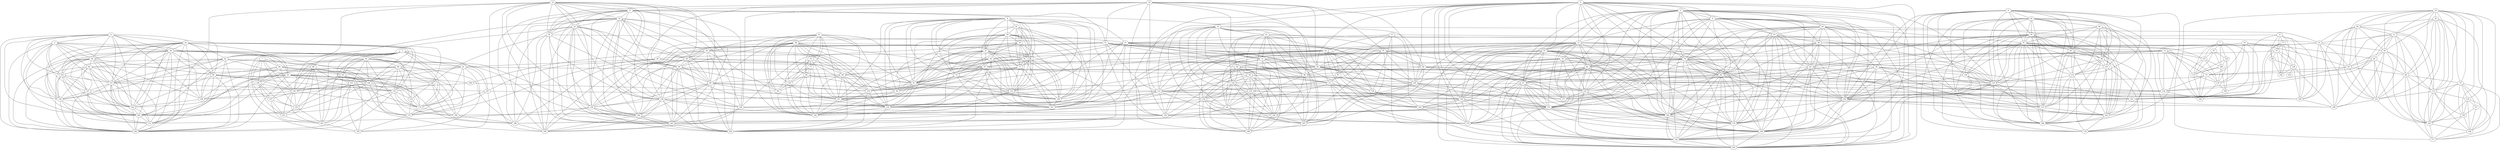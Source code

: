 graph G {
  0;
  1;
  2;
  3;
  4;
  5;
  6;
  7;
  8;
  9;
  10;
  11;
  12;
  13;
  14;
  15;
  16;
  17;
  18;
  19;
  20;
  21;
  22;
  23;
  24;
  25;
  26;
  27;
  28;
  29;
  30;
  31;
  32;
  33;
  34;
  35;
  36;
  37;
  38;
  39;
  40;
  41;
  42;
  43;
  44;
  45;
  46;
  47;
  48;
  49;
  50;
  51;
  52;
  53;
  54;
  55;
  56;
  57;
  58;
  59;
  60;
  61;
  62;
  63;
  64;
  65;
  66;
  67;
  68;
  69;
  70;
  71;
  72;
  73;
  74;
  75;
  76;
  77;
  78;
  79;
  80;
  81;
  82;
  83;
  84;
  85;
  86;
  87;
  88;
  89;
  90;
  91;
  92;
  93;
  94;
  95;
  96;
  97;
  98;
  99;
  100;
  101;
  102;
  103;
  104;
  105;
  106;
  107;
  108;
  109;
  110;
  111;
  112;
  113;
  114;
  115;
  116;
  117;
  118;
  119;
  120;
  121;
  122;
  123;
  124;
  125;
  126;
  127;
  128;
  129;
  130;
  131;
  132;
  133;
  134;
  135;
  136;
  137;
  138;
  139;
  140;
  141;
  142;
  143;
  144;
  145;
  146;
  147;
  148;
  149;
  150;
  151;
  152;
  153;
  154;
  155;
  156;
  157;
  158;
  159;
  160;
  161;
  162;
  163;
  164;
  165;
  166;
  167;
  168;
  169;
  170;
  171;
  172;
  173;
  174;
  175;
  176;
  177;
  178;
  179;
  180;
  181;
  182;
  183;
  184;
  185;
  186;
  187;
  188;
  189;
  190;
  191;
  192;
  193;
  194;
  195;
  196;
  197;
  198;
  199;
   0 -- 3;
   0 -- 24;
   0 -- 36;
   0 -- 56;
   0 -- 80;
   0 -- 103;
   0 -- 115;
   0 -- 136;
   0 -- 138;
   0 -- 142;
   0 -- 160;
   0 -- 182;
   1 -- 64;
   1 -- 88;
   1 -- 102;
   1 -- 104;
   1 -- 137;
   1 -- 138;
   1 -- 152;
   1 -- 161;
   2 -- 30;
   2 -- 61;
   2 -- 88;
   2 -- 92;
   2 -- 101;
   2 -- 104;
   2 -- 167;
   2 -- 174;
   2 -- 175;
   2 -- 183;
   2 -- 185;
   3 -- 36;
   3 -- 56;
   3 -- 62;
   3 -- 80;
   3 -- 103;
   3 -- 115;
   3 -- 127;
   3 -- 136;
   3 -- 142;
   3 -- 160;
   3 -- 182;
   4 -- 5;
   4 -- 6;
   4 -- 12;
   4 -- 27;
   4 -- 76;
   4 -- 82;
   4 -- 84;
   4 -- 93;
   4 -- 97;
   4 -- 105;
   4 -- 112;
   4 -- 124;
   4 -- 125;
   4 -- 151;
   4 -- 154;
   4 -- 162;
   4 -- 178;
   4 -- 179;
   4 -- 188;
   4 -- 193;
   5 -- 6;
   5 -- 12;
   5 -- 26;
   5 -- 27;
   5 -- 53;
   5 -- 76;
   5 -- 82;
   5 -- 83;
   5 -- 84;
   5 -- 97;
   5 -- 125;
   5 -- 135;
   5 -- 150;
   5 -- 151;
   5 -- 162;
   5 -- 178;
   5 -- 188;
   5 -- 191;
   5 -- 193;
   6 -- 12;
   6 -- 26;
   6 -- 53;
   6 -- 66;
   6 -- 76;
   6 -- 82;
   6 -- 83;
   6 -- 84;
   6 -- 125;
   6 -- 150;
   6 -- 151;
   6 -- 162;
   6 -- 178;
   6 -- 188;
   6 -- 193;
   7 -- 57;
   7 -- 118;
   7 -- 123;
   7 -- 166;
   7 -- 172;
   7 -- 176;
   7 -- 184;
   8 -- 20;
   8 -- 29;
   8 -- 35;
   8 -- 41;
   8 -- 43;
   8 -- 47;
   8 -- 52;
   8 -- 67;
   8 -- 71;
   8 -- 74;
   8 -- 91;
   8 -- 94;
   8 -- 131;
   8 -- 139;
   8 -- 147;
   8 -- 159;
   8 -- 187;
   9 -- 44;
   9 -- 50;
   9 -- 81;
   9 -- 85;
   9 -- 95;
   9 -- 96;
   9 -- 114;
   9 -- 129;
   9 -- 135;
   9 -- 144;
   9 -- 150;
   9 -- 157;
   9 -- 163;
   9 -- 168;
   10 -- 25;
   10 -- 28;
   10 -- 31;
   10 -- 40;
   10 -- 68;
   10 -- 75;
   10 -- 113;
   10 -- 116;
   10 -- 121;
   10 -- 130;
   10 -- 143;
   10 -- 149;
   10 -- 171;
   11 -- 15;
   11 -- 37;
   11 -- 38;
   11 -- 108;
   11 -- 134;
   11 -- 146;
   11 -- 169;
   11 -- 195;
   12 -- 27;
   12 -- 78;
   12 -- 82;
   12 -- 84;
   12 -- 93;
   12 -- 97;
   12 -- 105;
   12 -- 112;
   12 -- 124;
   12 -- 125;
   12 -- 151;
   12 -- 154;
   12 -- 162;
   12 -- 177;
   12 -- 178;
   12 -- 188;
   12 -- 193;
   13 -- 41;
   13 -- 42;
   13 -- 87;
   13 -- 95;
   13 -- 119;
   13 -- 164;
   13 -- 191;
   14 -- 17;
   14 -- 18;
   14 -- 23;
   14 -- 34;
   14 -- 45;
   14 -- 58;
   14 -- 69;
   14 -- 99;
   14 -- 128;
   14 -- 156;
   14 -- 158;
   14 -- 165;
   14 -- 173;
   14 -- 199;
   15 -- 37;
   15 -- 108;
   15 -- 134;
   15 -- 146;
   15 -- 169;
   15 -- 195;
   16 -- 17;
   16 -- 34;
   16 -- 51;
   16 -- 55;
   16 -- 72;
   16 -- 93;
   16 -- 98;
   16 -- 105;
   16 -- 112;
   16 -- 128;
   16 -- 148;
   16 -- 154;
   17 -- 18;
   17 -- 23;
   17 -- 34;
   17 -- 51;
   17 -- 93;
   17 -- 128;
   17 -- 148;
   17 -- 156;
   17 -- 158;
   17 -- 165;
   17 -- 186;
   17 -- 199;
   18 -- 23;
   18 -- 34;
   18 -- 45;
   18 -- 54;
   18 -- 58;
   18 -- 69;
   18 -- 99;
   18 -- 128;
   18 -- 148;
   18 -- 156;
   18 -- 158;
   18 -- 165;
   18 -- 194;
   18 -- 199;
   19 -- 22;
   19 -- 33;
   19 -- 39;
   19 -- 72;
   19 -- 90;
   19 -- 98;
   19 -- 120;
   19 -- 122;
   19 -- 140;
   19 -- 141;
   19 -- 196;
   19 -- 197;
   19 -- 198;
   20 -- 29;
   20 -- 35;
   20 -- 47;
   20 -- 52;
   20 -- 71;
   20 -- 74;
   20 -- 131;
   20 -- 139;
   20 -- 187;
   21 -- 48;
   21 -- 54;
   21 -- 70;
   21 -- 77;
   21 -- 86;
   21 -- 89;
   21 -- 91;
   21 -- 145;
   21 -- 147;
   21 -- 159;
   21 -- 181;
   21 -- 192;
   22 -- 33;
   22 -- 39;
   22 -- 55;
   22 -- 72;
   22 -- 90;
   22 -- 98;
   22 -- 120;
   22 -- 122;
   22 -- 196;
   22 -- 197;
   22 -- 198;
   23 -- 34;
   23 -- 45;
   23 -- 58;
   23 -- 69;
   23 -- 99;
   23 -- 128;
   23 -- 148;
   23 -- 156;
   23 -- 158;
   23 -- 165;
   23 -- 186;
   23 -- 199;
   24 -- 36;
   24 -- 45;
   24 -- 56;
   24 -- 60;
   24 -- 63;
   24 -- 80;
   24 -- 100;
   24 -- 103;
   24 -- 106;
   24 -- 115;
   24 -- 132;
   24 -- 136;
   24 -- 142;
   24 -- 160;
   24 -- 173;
   24 -- 182;
   25 -- 28;
   25 -- 31;
   25 -- 40;
   25 -- 68;
   25 -- 75;
   25 -- 113;
   25 -- 121;
   25 -- 143;
   25 -- 149;
   26 -- 53;
   26 -- 66;
   26 -- 76;
   26 -- 81;
   26 -- 83;
   26 -- 84;
   26 -- 135;
   26 -- 150;
   26 -- 162;
   26 -- 163;
   26 -- 178;
   26 -- 188;
   26 -- 193;
   27 -- 76;
   27 -- 82;
   27 -- 84;
   27 -- 97;
   27 -- 112;
   27 -- 124;
   27 -- 125;
   27 -- 151;
   27 -- 154;
   27 -- 162;
   27 -- 178;
   27 -- 179;
   27 -- 188;
   27 -- 191;
   27 -- 193;
   28 -- 31;
   28 -- 33;
   28 -- 40;
   28 -- 65;
   28 -- 113;
   28 -- 121;
   28 -- 169;
   28 -- 190;
   29 -- 35;
   29 -- 41;
   29 -- 43;
   29 -- 47;
   29 -- 52;
   29 -- 67;
   29 -- 71;
   29 -- 74;
   29 -- 91;
   29 -- 131;
   29 -- 139;
   29 -- 159;
   29 -- 187;
   30 -- 61;
   30 -- 64;
   30 -- 92;
   30 -- 100;
   30 -- 101;
   30 -- 104;
   30 -- 133;
   30 -- 174;
   30 -- 175;
   30 -- 183;
   31 -- 33;
   31 -- 40;
   31 -- 46;
   31 -- 65;
   31 -- 68;
   31 -- 113;
   31 -- 121;
   31 -- 143;
   31 -- 190;
   32 -- 46;
   32 -- 65;
   32 -- 73;
   32 -- 79;
   32 -- 126;
   32 -- 176;
   32 -- 189;
   33 -- 39;
   33 -- 40;
   33 -- 65;
   33 -- 121;
   33 -- 122;
   33 -- 169;
   33 -- 190;
   33 -- 197;
   34 -- 51;
   34 -- 106;
   34 -- 128;
   34 -- 148;
   34 -- 165;
   34 -- 186;
   34 -- 199;
   35 -- 47;
   35 -- 52;
   35 -- 71;
   35 -- 74;
   35 -- 91;
   35 -- 94;
   35 -- 131;
   35 -- 139;
   36 -- 56;
   36 -- 60;
   36 -- 63;
   36 -- 64;
   36 -- 80;
   36 -- 100;
   36 -- 103;
   36 -- 115;
   36 -- 132;
   36 -- 136;
   36 -- 138;
   36 -- 142;
   36 -- 160;
   36 -- 182;
   37 -- 38;
   37 -- 108;
   37 -- 134;
   37 -- 146;
   37 -- 169;
   37 -- 195;
   38 -- 59;
   38 -- 61;
   38 -- 167;
   38 -- 175;
   38 -- 195;
   39 -- 59;
   39 -- 120;
   39 -- 122;
   39 -- 140;
   39 -- 141;
   39 -- 169;
   39 -- 190;
   39 -- 196;
   39 -- 197;
   39 -- 198;
   40 -- 46;
   40 -- 65;
   40 -- 68;
   40 -- 113;
   40 -- 121;
   40 -- 143;
   40 -- 190;
   41 -- 42;
   41 -- 43;
   41 -- 67;
   41 -- 87;
   41 -- 111;
   41 -- 119;
   41 -- 131;
   41 -- 139;
   41 -- 159;
   41 -- 164;
   41 -- 187;
   42 -- 43;
   42 -- 67;
   42 -- 87;
   42 -- 111;
   42 -- 119;
   42 -- 124;
   42 -- 153;
   42 -- 159;
   42 -- 164;
   42 -- 179;
   42 -- 194;
   43 -- 67;
   43 -- 89;
   43 -- 91;
   43 -- 111;
   43 -- 131;
   43 -- 153;
   43 -- 159;
   43 -- 187;
   43 -- 194;
   44 -- 49;
   44 -- 50;
   44 -- 81;
   44 -- 85;
   44 -- 96;
   44 -- 110;
   44 -- 114;
   44 -- 129;
   44 -- 135;
   44 -- 144;
   44 -- 157;
   44 -- 163;
   44 -- 168;
   44 -- 170;
   45 -- 62;
   45 -- 63;
   45 -- 115;
   45 -- 127;
   45 -- 136;
   45 -- 156;
   45 -- 158;
   45 -- 160;
   45 -- 173;
   45 -- 182;
   45 -- 199;
   46 -- 65;
   46 -- 68;
   46 -- 79;
   46 -- 121;
   46 -- 126;
   46 -- 143;
   47 -- 52;
   47 -- 67;
   47 -- 71;
   47 -- 74;
   47 -- 91;
   47 -- 94;
   47 -- 131;
   47 -- 139;
   47 -- 147;
   47 -- 187;
   47 -- 192;
   48 -- 54;
   48 -- 58;
   48 -- 67;
   48 -- 69;
   48 -- 86;
   48 -- 89;
   48 -- 91;
   48 -- 99;
   48 -- 145;
   48 -- 147;
   48 -- 153;
   48 -- 159;
   48 -- 181;
   48 -- 192;
   48 -- 194;
   49 -- 50;
   49 -- 81;
   49 -- 85;
   49 -- 96;
   49 -- 110;
   49 -- 114;
   49 -- 163;
   49 -- 168;
   49 -- 170;
   50 -- 81;
   50 -- 83;
   50 -- 85;
   50 -- 96;
   50 -- 110;
   50 -- 114;
   50 -- 129;
   50 -- 135;
   50 -- 144;
   50 -- 150;
   50 -- 157;
   50 -- 163;
   50 -- 168;
   50 -- 170;
   51 -- 55;
   51 -- 72;
   51 -- 93;
   51 -- 98;
   51 -- 105;
   51 -- 112;
   51 -- 128;
   51 -- 148;
   51 -- 154;
   51 -- 186;
   51 -- 199;
   52 -- 71;
   52 -- 74;
   52 -- 91;
   52 -- 94;
   52 -- 131;
   52 -- 139;
   52 -- 187;
   53 -- 66;
   53 -- 76;
   53 -- 83;
   53 -- 84;
   53 -- 135;
   53 -- 150;
   53 -- 162;
   53 -- 178;
   53 -- 188;
   53 -- 193;
   54 -- 58;
   54 -- 69;
   54 -- 89;
   54 -- 99;
   54 -- 109;
   54 -- 153;
   54 -- 156;
   54 -- 158;
   54 -- 181;
   54 -- 194;
   55 -- 72;
   55 -- 78;
   55 -- 90;
   55 -- 93;
   55 -- 98;
   55 -- 105;
   55 -- 107;
   55 -- 177;
   55 -- 196;
   55 -- 197;
   56 -- 62;
   56 -- 80;
   56 -- 103;
   56 -- 115;
   56 -- 127;
   56 -- 136;
   56 -- 138;
   56 -- 142;
   56 -- 160;
   56 -- 182;
   57 -- 118;
   57 -- 123;
   57 -- 166;
   57 -- 172;
   58 -- 69;
   58 -- 89;
   58 -- 99;
   58 -- 153;
   58 -- 156;
   58 -- 158;
   58 -- 165;
   58 -- 194;
   59 -- 120;
   59 -- 122;
   59 -- 140;
   59 -- 141;
   59 -- 169;
   59 -- 195;
   59 -- 196;
   59 -- 198;
   60 -- 63;
   60 -- 100;
   60 -- 106;
   60 -- 115;
   60 -- 132;
   60 -- 133;
   60 -- 160;
   60 -- 180;
   60 -- 182;
   60 -- 186;
   61 -- 92;
   61 -- 101;
   61 -- 167;
   61 -- 174;
   61 -- 175;
   61 -- 185;
   61 -- 195;
   62 -- 103;
   62 -- 109;
   62 -- 115;
   62 -- 127;
   62 -- 136;
   62 -- 142;
   62 -- 160;
   62 -- 173;
   62 -- 182;
   63 -- 100;
   63 -- 106;
   63 -- 115;
   63 -- 132;
   63 -- 142;
   63 -- 160;
   63 -- 173;
   63 -- 180;
   63 -- 182;
   63 -- 186;
   64 -- 80;
   64 -- 92;
   64 -- 100;
   64 -- 102;
   64 -- 104;
   64 -- 138;
   64 -- 174;
   65 -- 68;
   65 -- 79;
   65 -- 121;
   65 -- 126;
   66 -- 73;
   66 -- 78;
   66 -- 83;
   66 -- 123;
   66 -- 125;
   66 -- 172;
   66 -- 177;
   66 -- 178;
   66 -- 188;
   66 -- 193;
   67 -- 74;
   67 -- 89;
   67 -- 91;
   67 -- 111;
   67 -- 131;
   67 -- 139;
   67 -- 153;
   67 -- 159;
   67 -- 187;
   68 -- 75;
   68 -- 113;
   68 -- 121;
   68 -- 143;
   68 -- 171;
   69 -- 89;
   69 -- 99;
   69 -- 128;
   69 -- 153;
   69 -- 156;
   69 -- 158;
   69 -- 159;
   69 -- 165;
   69 -- 194;
   70 -- 77;
   70 -- 86;
   70 -- 94;
   70 -- 145;
   70 -- 147;
   70 -- 192;
   71 -- 74;
   71 -- 91;
   71 -- 94;
   71 -- 131;
   71 -- 139;
   71 -- 187;
   72 -- 90;
   72 -- 93;
   72 -- 98;
   72 -- 120;
   72 -- 140;
   72 -- 141;
   72 -- 196;
   72 -- 197;
   72 -- 198;
   73 -- 78;
   73 -- 79;
   73 -- 107;
   73 -- 123;
   73 -- 126;
   73 -- 176;
   73 -- 177;
   73 -- 189;
   74 -- 91;
   74 -- 94;
   74 -- 131;
   74 -- 139;
   74 -- 147;
   74 -- 187;
   75 -- 113;
   75 -- 116;
   75 -- 117;
   75 -- 130;
   75 -- 143;
   75 -- 149;
   75 -- 171;
   76 -- 82;
   76 -- 84;
   76 -- 95;
   76 -- 97;
   76 -- 124;
   76 -- 135;
   76 -- 150;
   76 -- 151;
   76 -- 162;
   76 -- 164;
   76 -- 178;
   76 -- 179;
   76 -- 188;
   76 -- 191;
   76 -- 193;
   77 -- 86;
   77 -- 145;
   77 -- 147;
   77 -- 181;
   77 -- 192;
   78 -- 90;
   78 -- 93;
   78 -- 105;
   78 -- 107;
   78 -- 125;
   78 -- 177;
   79 -- 107;
   79 -- 126;
   79 -- 176;
   79 -- 189;
   80 -- 100;
   80 -- 104;
   80 -- 132;
   80 -- 138;
   80 -- 142;
   80 -- 160;
   80 -- 182;
   81 -- 83;
   81 -- 85;
   81 -- 96;
   81 -- 110;
   81 -- 114;
   81 -- 129;
   81 -- 135;
   81 -- 144;
   81 -- 150;
   81 -- 157;
   81 -- 163;
   81 -- 168;
   81 -- 170;
   82 -- 84;
   82 -- 97;
   82 -- 124;
   82 -- 125;
   82 -- 151;
   82 -- 162;
   82 -- 164;
   82 -- 178;
   82 -- 179;
   82 -- 188;
   82 -- 191;
   82 -- 193;
   83 -- 84;
   83 -- 135;
   83 -- 150;
   83 -- 162;
   83 -- 163;
   83 -- 178;
   83 -- 188;
   83 -- 193;
   84 -- 97;
   84 -- 125;
   84 -- 135;
   84 -- 150;
   84 -- 151;
   84 -- 162;
   84 -- 178;
   84 -- 188;
   84 -- 191;
   84 -- 193;
   85 -- 96;
   85 -- 110;
   85 -- 114;
   85 -- 135;
   85 -- 157;
   85 -- 163;
   85 -- 168;
   85 -- 170;
   86 -- 91;
   86 -- 94;
   86 -- 145;
   86 -- 147;
   86 -- 181;
   86 -- 192;
   87 -- 111;
   87 -- 119;
   87 -- 164;
   87 -- 187;
   88 -- 92;
   88 -- 101;
   88 -- 102;
   88 -- 104;
   88 -- 137;
   88 -- 152;
   88 -- 161;
   88 -- 183;
   89 -- 91;
   89 -- 99;
   89 -- 147;
   89 -- 153;
   89 -- 159;
   89 -- 192;
   89 -- 194;
   90 -- 98;
   90 -- 105;
   90 -- 107;
   90 -- 126;
   90 -- 177;
   90 -- 197;
   91 -- 94;
   91 -- 131;
   91 -- 139;
   91 -- 147;
   91 -- 153;
   91 -- 159;
   91 -- 192;
   92 -- 100;
   92 -- 101;
   92 -- 104;
   92 -- 152;
   92 -- 174;
   92 -- 175;
   92 -- 183;
   92 -- 185;
   93 -- 98;
   93 -- 105;
   93 -- 112;
   93 -- 125;
   93 -- 128;
   93 -- 148;
   93 -- 151;
   93 -- 154;
   93 -- 177;
   94 -- 147;
   94 -- 192;
   95 -- 129;
   95 -- 135;
   95 -- 144;
   95 -- 150;
   95 -- 157;
   95 -- 162;
   95 -- 164;
   95 -- 191;
   96 -- 110;
   96 -- 114;
   96 -- 135;
   96 -- 157;
   96 -- 163;
   96 -- 168;
   96 -- 170;
   97 -- 112;
   97 -- 124;
   97 -- 125;
   97 -- 151;
   97 -- 154;
   97 -- 162;
   97 -- 178;
   97 -- 179;
   97 -- 188;
   97 -- 191;
   97 -- 193;
   98 -- 105;
   98 -- 120;
   98 -- 141;
   98 -- 196;
   98 -- 197;
   99 -- 112;
   99 -- 128;
   99 -- 153;
   99 -- 156;
   99 -- 158;
   99 -- 159;
   99 -- 165;
   99 -- 194;
   100 -- 104;
   100 -- 132;
   100 -- 133;
   100 -- 138;
   100 -- 160;
   100 -- 174;
   100 -- 175;
   101 -- 104;
   101 -- 152;
   101 -- 167;
   101 -- 174;
   101 -- 175;
   101 -- 183;
   101 -- 185;
   102 -- 104;
   102 -- 137;
   102 -- 138;
   102 -- 152;
   102 -- 161;
   103 -- 115;
   103 -- 127;
   103 -- 136;
   103 -- 142;
   103 -- 160;
   103 -- 173;
   103 -- 182;
   104 -- 137;
   104 -- 138;
   104 -- 152;
   104 -- 161;
   104 -- 174;
   104 -- 183;
   105 -- 112;
   105 -- 125;
   105 -- 148;
   105 -- 151;
   105 -- 154;
   105 -- 177;
   106 -- 132;
   106 -- 133;
   106 -- 180;
   106 -- 186;
   107 -- 126;
   107 -- 177;
   108 -- 134;
   108 -- 146;
   108 -- 195;
   109 -- 127;
   109 -- 181;
   110 -- 114;
   110 -- 163;
   110 -- 168;
   110 -- 170;
   111 -- 119;
   111 -- 124;
   111 -- 153;
   111 -- 159;
   111 -- 164;
   111 -- 179;
   111 -- 194;
   112 -- 124;
   112 -- 128;
   112 -- 148;
   112 -- 151;
   112 -- 154;
   112 -- 165;
   112 -- 179;
   113 -- 116;
   113 -- 121;
   113 -- 130;
   113 -- 143;
   113 -- 149;
   113 -- 171;
   114 -- 135;
   114 -- 157;
   114 -- 163;
   114 -- 168;
   114 -- 170;
   115 -- 127;
   115 -- 132;
   115 -- 136;
   115 -- 142;
   115 -- 160;
   115 -- 173;
   115 -- 182;
   116 -- 117;
   116 -- 130;
   116 -- 143;
   116 -- 149;
   116 -- 171;
   117 -- 130;
   117 -- 149;
   118 -- 166;
   118 -- 172;
   118 -- 176;
   118 -- 184;
   119 -- 124;
   119 -- 164;
   119 -- 179;
   120 -- 122;
   120 -- 140;
   120 -- 141;
   120 -- 169;
   120 -- 196;
   120 -- 197;
   120 -- 198;
   121 -- 143;
   121 -- 190;
   122 -- 140;
   122 -- 141;
   122 -- 169;
   122 -- 190;
   122 -- 196;
   122 -- 198;
   123 -- 166;
   123 -- 172;
   123 -- 176;
   123 -- 189;
   124 -- 151;
   124 -- 154;
   124 -- 162;
   124 -- 164;
   124 -- 179;
   124 -- 191;
   125 -- 151;
   125 -- 177;
   125 -- 178;
   125 -- 188;
   125 -- 193;
   126 -- 177;
   126 -- 189;
   127 -- 136;
   127 -- 142;
   127 -- 160;
   127 -- 173;
   127 -- 182;
   128 -- 148;
   128 -- 154;
   128 -- 156;
   128 -- 158;
   128 -- 165;
   128 -- 194;
   128 -- 199;
   129 -- 135;
   129 -- 144;
   129 -- 150;
   129 -- 157;
   129 -- 168;
   129 -- 191;
   130 -- 143;
   130 -- 149;
   130 -- 171;
   131 -- 139;
   131 -- 147;
   131 -- 159;
   131 -- 187;
   131 -- 192;
   132 -- 133;
   132 -- 160;
   132 -- 174;
   132 -- 180;
   132 -- 182;
   133 -- 174;
   133 -- 175;
   133 -- 180;
   134 -- 146;
   134 -- 155;
   134 -- 169;
   134 -- 190;
   135 -- 144;
   135 -- 150;
   135 -- 157;
   135 -- 163;
   135 -- 168;
   135 -- 191;
   136 -- 142;
   136 -- 160;
   136 -- 173;
   136 -- 182;
   137 -- 152;
   137 -- 161;
   137 -- 183;
   138 -- 142;
   139 -- 187;
   140 -- 141;
   140 -- 180;
   140 -- 186;
   140 -- 196;
   140 -- 197;
   140 -- 198;
   141 -- 180;
   141 -- 186;
   141 -- 196;
   141 -- 197;
   141 -- 198;
   142 -- 160;
   142 -- 173;
   142 -- 182;
   143 -- 149;
   143 -- 171;
   144 -- 150;
   144 -- 157;
   144 -- 168;
   145 -- 147;
   145 -- 181;
   145 -- 192;
   147 -- 159;
   147 -- 192;
   148 -- 154;
   148 -- 165;
   148 -- 199;
   149 -- 171;
   150 -- 157;
   150 -- 162;
   150 -- 163;
   150 -- 178;
   150 -- 188;
   150 -- 191;
   151 -- 154;
   151 -- 162;
   151 -- 178;
   151 -- 179;
   151 -- 188;
   151 -- 193;
   152 -- 161;
   152 -- 183;
   153 -- 158;
   153 -- 159;
   153 -- 194;
   154 -- 165;
   154 -- 179;
   156 -- 158;
   156 -- 165;
   156 -- 173;
   156 -- 194;
   156 -- 199;
   157 -- 163;
   157 -- 168;
   158 -- 165;
   158 -- 194;
   158 -- 199;
   159 -- 192;
   159 -- 194;
   160 -- 173;
   160 -- 182;
   161 -- 183;
   162 -- 178;
   162 -- 179;
   162 -- 188;
   162 -- 191;
   162 -- 193;
   163 -- 168;
   163 -- 170;
   164 -- 179;
   164 -- 191;
   165 -- 194;
   165 -- 199;
   166 -- 172;
   166 -- 176;
   166 -- 184;
   166 -- 189;
   167 -- 174;
   167 -- 175;
   167 -- 185;
   167 -- 195;
   168 -- 170;
   169 -- 190;
   172 -- 176;
   172 -- 189;
   173 -- 182;
   174 -- 175;
   174 -- 180;
   175 -- 185;
   176 -- 184;
   176 -- 189;
   178 -- 188;
   178 -- 191;
   178 -- 193;
   179 -- 191;
   180 -- 186;
   181 -- 192;
   183 -- 185;
   184 -- 189;
   186 -- 199;
   188 -- 191;
   188 -- 193;
   191 -- 193;
   196 -- 197;
   196 -- 198;
   197 -- 198;
}
